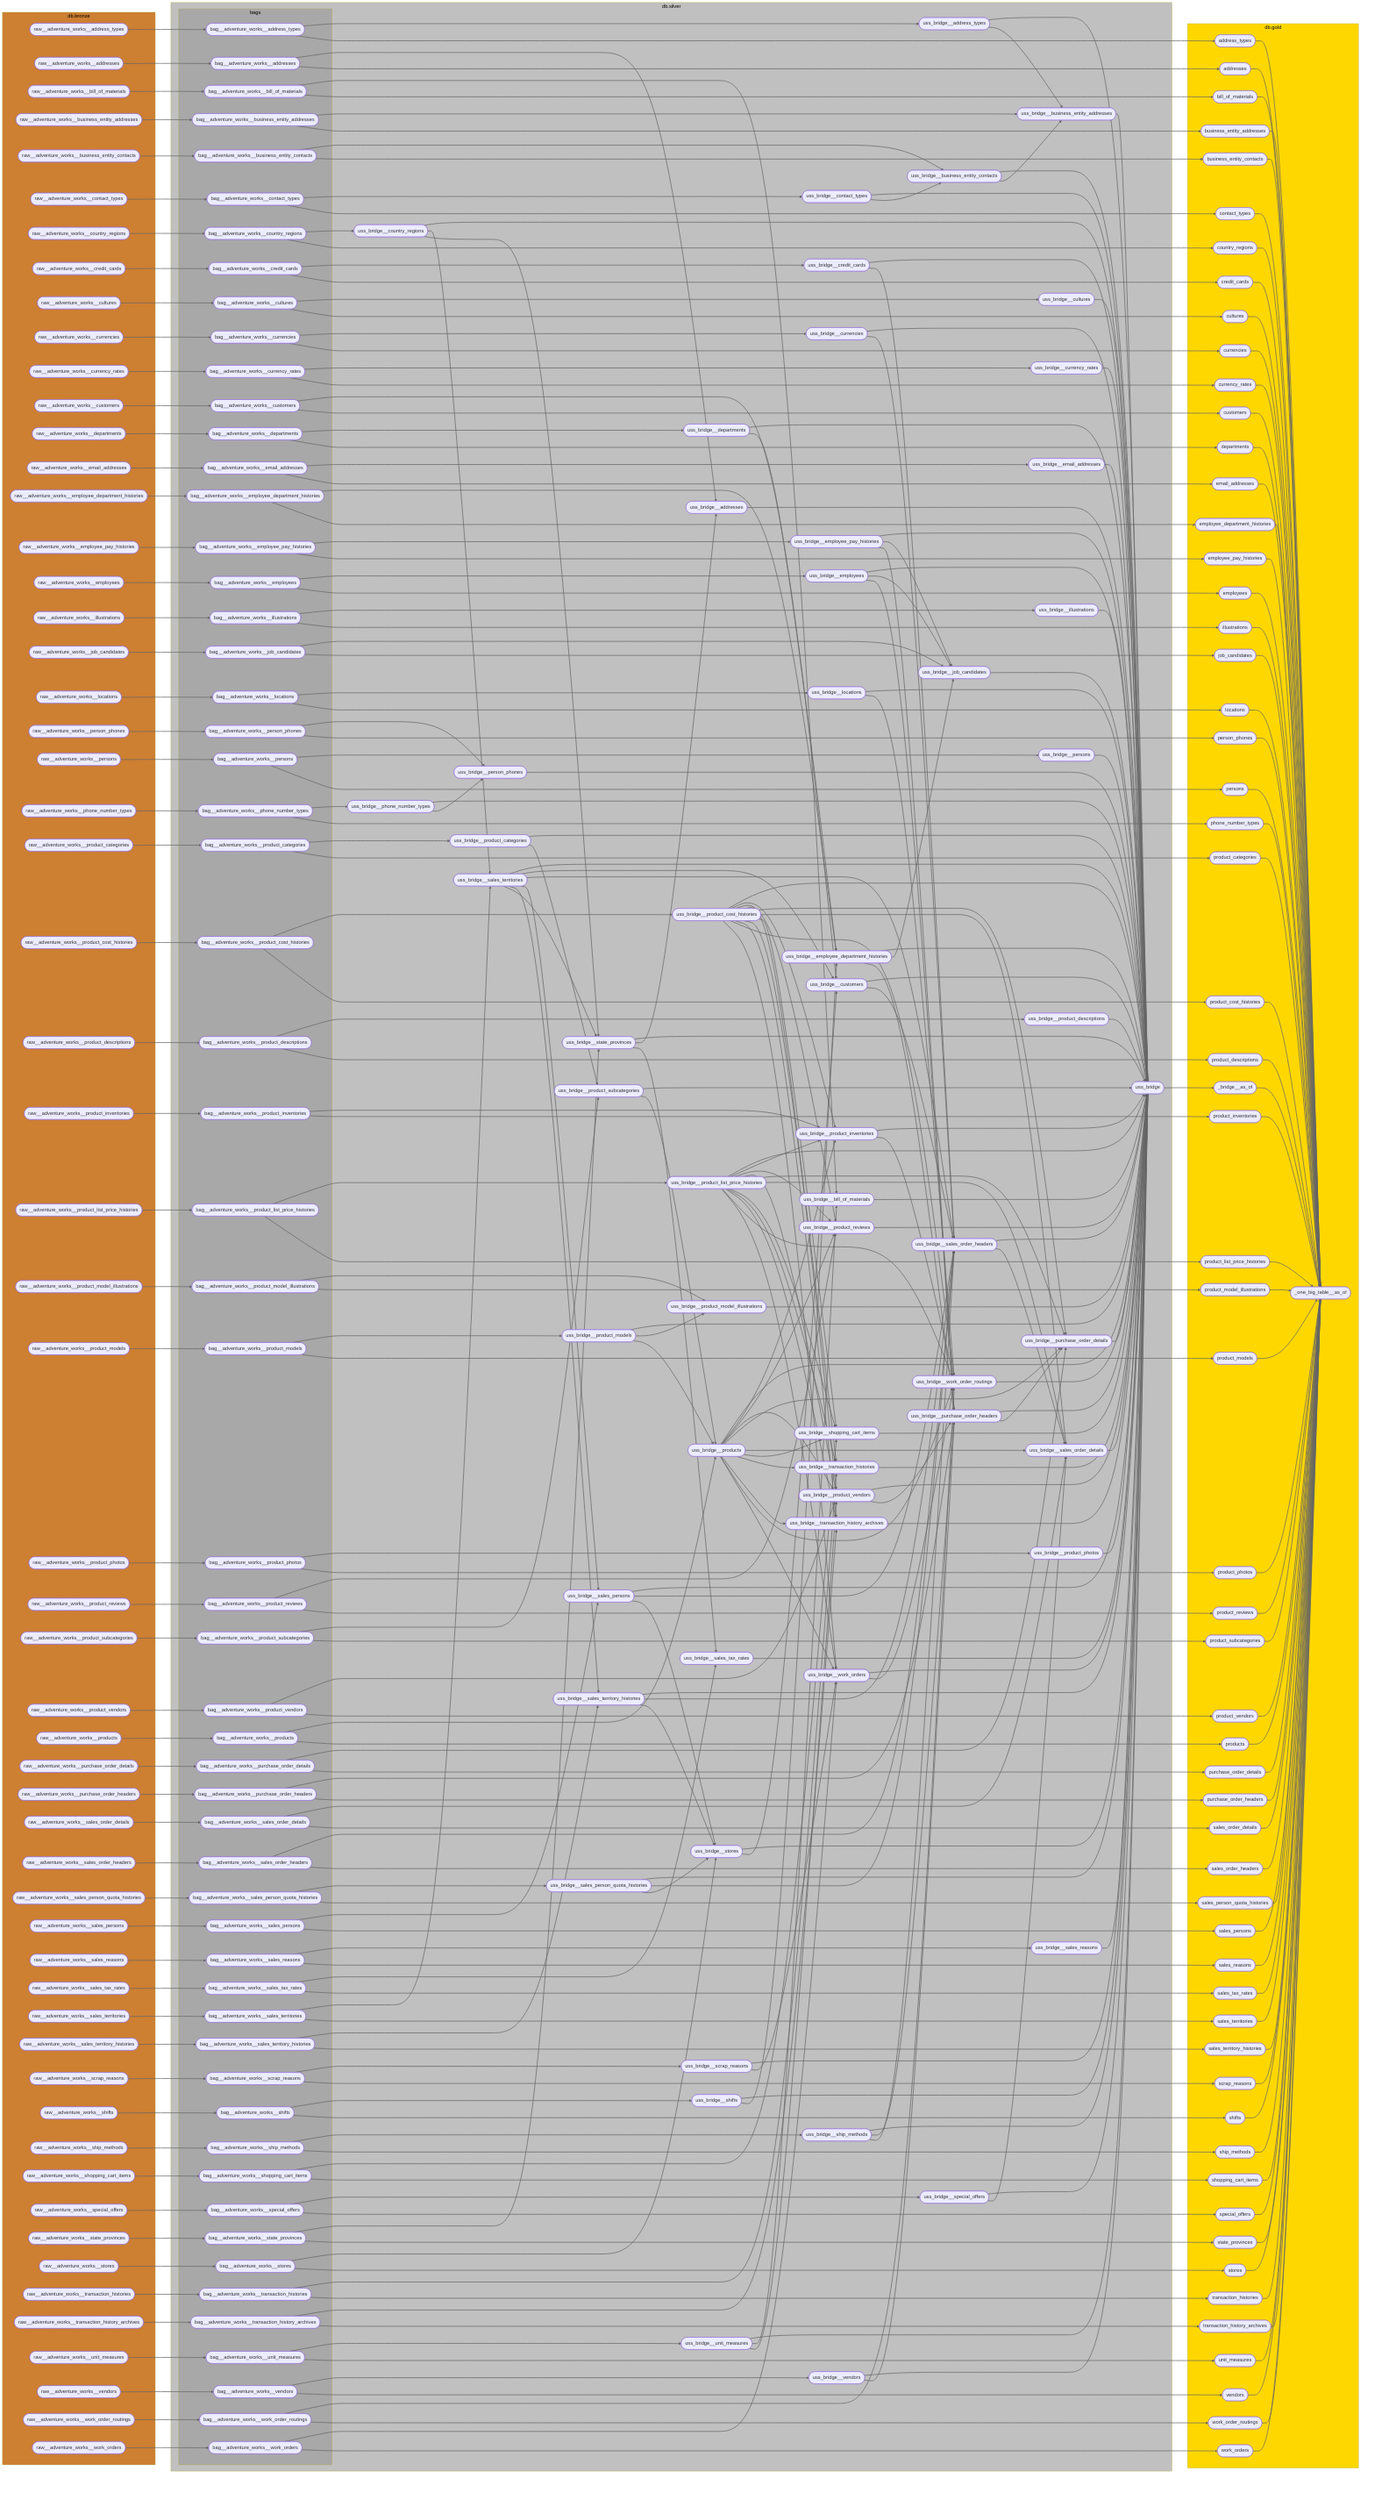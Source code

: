 flowchart LR
    subgraph db.bronze["db.bronze"]
        direction LR
        raw__adventure_works__address_types(["raw__adventure_works__address_types"])
        raw__adventure_works__addresses(["raw__adventure_works__addresses"])
        raw__adventure_works__bill_of_materials(["raw__adventure_works__bill_of_materials"])
        raw__adventure_works__business_entity_addresses(["raw__adventure_works__business_entity_addresses"])
        raw__adventure_works__business_entity_contacts(["raw__adventure_works__business_entity_contacts"])
        raw__adventure_works__contact_types(["raw__adventure_works__contact_types"])
        raw__adventure_works__country_regions(["raw__adventure_works__country_regions"])
        raw__adventure_works__credit_cards(["raw__adventure_works__credit_cards"])
        raw__adventure_works__cultures(["raw__adventure_works__cultures"])
        raw__adventure_works__currencies(["raw__adventure_works__currencies"])
        raw__adventure_works__currency_rates(["raw__adventure_works__currency_rates"])
        raw__adventure_works__customers(["raw__adventure_works__customers"])
        raw__adventure_works__departments(["raw__adventure_works__departments"])
        raw__adventure_works__email_addresses(["raw__adventure_works__email_addresses"])
        raw__adventure_works__employee_department_histories(["raw__adventure_works__employee_department_histories"])
        raw__adventure_works__employee_pay_histories(["raw__adventure_works__employee_pay_histories"])
        raw__adventure_works__employees(["raw__adventure_works__employees"])
        raw__adventure_works__illustrations(["raw__adventure_works__illustrations"])
        raw__adventure_works__job_candidates(["raw__adventure_works__job_candidates"])
        raw__adventure_works__locations(["raw__adventure_works__locations"])
        raw__adventure_works__person_phones(["raw__adventure_works__person_phones"])
        raw__adventure_works__persons(["raw__adventure_works__persons"])
        raw__adventure_works__phone_number_types(["raw__adventure_works__phone_number_types"])
        raw__adventure_works__product_categories(["raw__adventure_works__product_categories"])
        raw__adventure_works__product_cost_histories(["raw__adventure_works__product_cost_histories"])
        raw__adventure_works__product_descriptions(["raw__adventure_works__product_descriptions"])
        raw__adventure_works__product_inventories(["raw__adventure_works__product_inventories"])
        raw__adventure_works__product_list_price_histories(["raw__adventure_works__product_list_price_histories"])
        raw__adventure_works__product_model_illustrations(["raw__adventure_works__product_model_illustrations"])
        raw__adventure_works__product_models(["raw__adventure_works__product_models"])
        raw__adventure_works__product_photos(["raw__adventure_works__product_photos"])
        raw__adventure_works__product_reviews(["raw__adventure_works__product_reviews"])
        raw__adventure_works__product_subcategories(["raw__adventure_works__product_subcategories"])
        raw__adventure_works__product_vendors(["raw__adventure_works__product_vendors"])
        raw__adventure_works__products(["raw__adventure_works__products"])
        raw__adventure_works__purchase_order_details(["raw__adventure_works__purchase_order_details"])
        raw__adventure_works__purchase_order_headers(["raw__adventure_works__purchase_order_headers"])
        raw__adventure_works__sales_order_details(["raw__adventure_works__sales_order_details"])
        raw__adventure_works__sales_order_headers(["raw__adventure_works__sales_order_headers"])
        raw__adventure_works__sales_person_quota_histories(["raw__adventure_works__sales_person_quota_histories"])
        raw__adventure_works__sales_persons(["raw__adventure_works__sales_persons"])
        raw__adventure_works__sales_reasons(["raw__adventure_works__sales_reasons"])
        raw__adventure_works__sales_tax_rates(["raw__adventure_works__sales_tax_rates"])
        raw__adventure_works__sales_territories(["raw__adventure_works__sales_territories"])
        raw__adventure_works__sales_territory_histories(["raw__adventure_works__sales_territory_histories"])
        raw__adventure_works__scrap_reasons(["raw__adventure_works__scrap_reasons"])
        raw__adventure_works__shifts(["raw__adventure_works__shifts"])
        raw__adventure_works__ship_methods(["raw__adventure_works__ship_methods"])
        raw__adventure_works__shopping_cart_items(["raw__adventure_works__shopping_cart_items"])
        raw__adventure_works__special_offers(["raw__adventure_works__special_offers"])
        raw__adventure_works__state_provinces(["raw__adventure_works__state_provinces"])
        raw__adventure_works__stores(["raw__adventure_works__stores"])
        raw__adventure_works__transaction_histories(["raw__adventure_works__transaction_histories"])
        raw__adventure_works__transaction_history_archives(["raw__adventure_works__transaction_history_archives"])
        raw__adventure_works__unit_measures(["raw__adventure_works__unit_measures"])
        raw__adventure_works__vendors(["raw__adventure_works__vendors"])
        raw__adventure_works__work_order_routings(["raw__adventure_works__work_order_routings"])
        raw__adventure_works__work_orders(["raw__adventure_works__work_orders"])
    end

    subgraph db.silver["db.silver"]
        direction LR
        subgraph bags
            bag__adventure_works__address_types(["bag__adventure_works__address_types"])
            bag__adventure_works__addresses(["bag__adventure_works__addresses"])
            bag__adventure_works__bill_of_materials(["bag__adventure_works__bill_of_materials"])
            bag__adventure_works__business_entity_addresses(["bag__adventure_works__business_entity_addresses"])
            bag__adventure_works__business_entity_contacts(["bag__adventure_works__business_entity_contacts"])
            bag__adventure_works__contact_types(["bag__adventure_works__contact_types"])
            bag__adventure_works__country_regions(["bag__adventure_works__country_regions"])
            bag__adventure_works__credit_cards(["bag__adventure_works__credit_cards"])
            bag__adventure_works__cultures(["bag__adventure_works__cultures"])
            bag__adventure_works__currencies(["bag__adventure_works__currencies"])
            bag__adventure_works__currency_rates(["bag__adventure_works__currency_rates"])
            bag__adventure_works__customers(["bag__adventure_works__customers"])
            bag__adventure_works__departments(["bag__adventure_works__departments"])
            bag__adventure_works__email_addresses(["bag__adventure_works__email_addresses"])
            bag__adventure_works__employee_department_histories(["bag__adventure_works__employee_department_histories"])
            bag__adventure_works__employee_pay_histories(["bag__adventure_works__employee_pay_histories"])
            bag__adventure_works__employees(["bag__adventure_works__employees"])
            bag__adventure_works__illustrations(["bag__adventure_works__illustrations"])
            bag__adventure_works__job_candidates(["bag__adventure_works__job_candidates"])
            bag__adventure_works__locations(["bag__adventure_works__locations"])
            bag__adventure_works__person_phones(["bag__adventure_works__person_phones"])
            bag__adventure_works__persons(["bag__adventure_works__persons"])
            bag__adventure_works__phone_number_types(["bag__adventure_works__phone_number_types"])
            bag__adventure_works__product_categories(["bag__adventure_works__product_categories"])
            bag__adventure_works__product_cost_histories(["bag__adventure_works__product_cost_histories"])
            bag__adventure_works__product_descriptions(["bag__adventure_works__product_descriptions"])
            bag__adventure_works__product_inventories(["bag__adventure_works__product_inventories"])
            bag__adventure_works__product_list_price_histories(["bag__adventure_works__product_list_price_histories"])
            bag__adventure_works__product_model_illustrations(["bag__adventure_works__product_model_illustrations"])
            bag__adventure_works__product_models(["bag__adventure_works__product_models"])
            bag__adventure_works__product_photos(["bag__adventure_works__product_photos"])
            bag__adventure_works__product_reviews(["bag__adventure_works__product_reviews"])
            bag__adventure_works__product_subcategories(["bag__adventure_works__product_subcategories"])
            bag__adventure_works__product_vendors(["bag__adventure_works__product_vendors"])
            bag__adventure_works__products(["bag__adventure_works__products"])
            bag__adventure_works__purchase_order_details(["bag__adventure_works__purchase_order_details"])
            bag__adventure_works__purchase_order_headers(["bag__adventure_works__purchase_order_headers"])
            bag__adventure_works__sales_order_details(["bag__adventure_works__sales_order_details"])
            bag__adventure_works__sales_order_headers(["bag__adventure_works__sales_order_headers"])
            bag__adventure_works__sales_person_quota_histories(["bag__adventure_works__sales_person_quota_histories"])
            bag__adventure_works__sales_persons(["bag__adventure_works__sales_persons"])
            bag__adventure_works__sales_reasons(["bag__adventure_works__sales_reasons"])
            bag__adventure_works__sales_tax_rates(["bag__adventure_works__sales_tax_rates"])
            bag__adventure_works__sales_territories(["bag__adventure_works__sales_territories"])
            bag__adventure_works__sales_territory_histories(["bag__adventure_works__sales_territory_histories"])
            bag__adventure_works__scrap_reasons(["bag__adventure_works__scrap_reasons"])
            bag__adventure_works__shifts(["bag__adventure_works__shifts"])
            bag__adventure_works__ship_methods(["bag__adventure_works__ship_methods"])
            bag__adventure_works__shopping_cart_items(["bag__adventure_works__shopping_cart_items"])
            bag__adventure_works__special_offers(["bag__adventure_works__special_offers"])
            bag__adventure_works__state_provinces(["bag__adventure_works__state_provinces"])
            bag__adventure_works__stores(["bag__adventure_works__stores"])
            bag__adventure_works__transaction_histories(["bag__adventure_works__transaction_histories"])
            bag__adventure_works__transaction_history_archives(["bag__adventure_works__transaction_history_archives"])
            bag__adventure_works__unit_measures(["bag__adventure_works__unit_measures"])
            bag__adventure_works__vendors(["bag__adventure_works__vendors"])
            bag__adventure_works__work_order_routings(["bag__adventure_works__work_order_routings"])
            bag__adventure_works__work_orders(["bag__adventure_works__work_orders"])
        end
        uss_bridge(["uss_bridge"])
        uss_bridge__address_types(["uss_bridge__address_types"])
        uss_bridge__addresses(["uss_bridge__addresses"])
        uss_bridge__bill_of_materials(["uss_bridge__bill_of_materials"])
        uss_bridge__business_entity_addresses(["uss_bridge__business_entity_addresses"])
        uss_bridge__business_entity_contacts(["uss_bridge__business_entity_contacts"])
        uss_bridge__contact_types(["uss_bridge__contact_types"])
        uss_bridge__country_regions(["uss_bridge__country_regions"])
        uss_bridge__credit_cards(["uss_bridge__credit_cards"])
        uss_bridge__cultures(["uss_bridge__cultures"])
        uss_bridge__currencies(["uss_bridge__currencies"])
        uss_bridge__currency_rates(["uss_bridge__currency_rates"])
        uss_bridge__customers(["uss_bridge__customers"])
        uss_bridge__departments(["uss_bridge__departments"])
        uss_bridge__email_addresses(["uss_bridge__email_addresses"])
        uss_bridge__employee_department_histories(["uss_bridge__employee_department_histories"])
        uss_bridge__employee_pay_histories(["uss_bridge__employee_pay_histories"])
        uss_bridge__employees(["uss_bridge__employees"])
        uss_bridge__illustrations(["uss_bridge__illustrations"])
        uss_bridge__job_candidates(["uss_bridge__job_candidates"])
        uss_bridge__locations(["uss_bridge__locations"])
        uss_bridge__person_phones(["uss_bridge__person_phones"])
        uss_bridge__persons(["uss_bridge__persons"])
        uss_bridge__phone_number_types(["uss_bridge__phone_number_types"])
        uss_bridge__product_categories(["uss_bridge__product_categories"])
        uss_bridge__product_cost_histories(["uss_bridge__product_cost_histories"])
        uss_bridge__product_descriptions(["uss_bridge__product_descriptions"])
        uss_bridge__product_inventories(["uss_bridge__product_inventories"])
        uss_bridge__product_list_price_histories(["uss_bridge__product_list_price_histories"])
        uss_bridge__product_model_illustrations(["uss_bridge__product_model_illustrations"])
        uss_bridge__product_models(["uss_bridge__product_models"])
        uss_bridge__product_photos(["uss_bridge__product_photos"])
        uss_bridge__product_reviews(["uss_bridge__product_reviews"])
        uss_bridge__product_subcategories(["uss_bridge__product_subcategories"])
        uss_bridge__product_vendors(["uss_bridge__product_vendors"])
        uss_bridge__products(["uss_bridge__products"])
        uss_bridge__purchase_order_details(["uss_bridge__purchase_order_details"])
        uss_bridge__purchase_order_headers(["uss_bridge__purchase_order_headers"])
        uss_bridge__sales_order_details(["uss_bridge__sales_order_details"])
        uss_bridge__sales_order_headers(["uss_bridge__sales_order_headers"])
        uss_bridge__sales_person_quota_histories(["uss_bridge__sales_person_quota_histories"])
        uss_bridge__sales_persons(["uss_bridge__sales_persons"])
        uss_bridge__sales_reasons(["uss_bridge__sales_reasons"])
        uss_bridge__sales_tax_rates(["uss_bridge__sales_tax_rates"])
        uss_bridge__sales_territories(["uss_bridge__sales_territories"])
        uss_bridge__sales_territory_histories(["uss_bridge__sales_territory_histories"])
        uss_bridge__scrap_reasons(["uss_bridge__scrap_reasons"])
        uss_bridge__shifts(["uss_bridge__shifts"])
        uss_bridge__ship_methods(["uss_bridge__ship_methods"])
        uss_bridge__shopping_cart_items(["uss_bridge__shopping_cart_items"])
        uss_bridge__special_offers(["uss_bridge__special_offers"])
        uss_bridge__state_provinces(["uss_bridge__state_provinces"])
        uss_bridge__stores(["uss_bridge__stores"])
        uss_bridge__transaction_histories(["uss_bridge__transaction_histories"])
        uss_bridge__transaction_history_archives(["uss_bridge__transaction_history_archives"])
        uss_bridge__unit_measures(["uss_bridge__unit_measures"])
        uss_bridge__vendors(["uss_bridge__vendors"])
        uss_bridge__work_order_routings(["uss_bridge__work_order_routings"])
        uss_bridge__work_orders(["uss_bridge__work_orders"])
    end

    subgraph db.gold["db.gold"]
        direction LR
        _bridge__as_of(["_bridge__as_of"])
        _one_big_table__as_of(["_one_big_table__as_of"])
        address_types(["address_types"])
        addresses(["addresses"])
        bill_of_materials(["bill_of_materials"])
        business_entity_addresses(["business_entity_addresses"])
        business_entity_contacts(["business_entity_contacts"])
        contact_types(["contact_types"])
        country_regions(["country_regions"])
        credit_cards(["credit_cards"])
        cultures(["cultures"])
        currencies(["currencies"])
        currency_rates(["currency_rates"])
        customers(["customers"])
        departments(["departments"])
        email_addresses(["email_addresses"])
        employee_department_histories(["employee_department_histories"])
        employee_pay_histories(["employee_pay_histories"])
        employees(["employees"])
        illustrations(["illustrations"])
        job_candidates(["job_candidates"])
        locations(["locations"])
        person_phones(["person_phones"])
        persons(["persons"])
        phone_number_types(["phone_number_types"])
        product_categories(["product_categories"])
        product_cost_histories(["product_cost_histories"])
        product_descriptions(["product_descriptions"])
        product_inventories(["product_inventories"])
        product_list_price_histories(["product_list_price_histories"])
        product_model_illustrations(["product_model_illustrations"])
        product_models(["product_models"])
        product_photos(["product_photos"])
        product_reviews(["product_reviews"])
        product_subcategories(["product_subcategories"])
        product_vendors(["product_vendors"])
        products(["products"])
        purchase_order_details(["purchase_order_details"])
        purchase_order_headers(["purchase_order_headers"])
        sales_order_details(["sales_order_details"])
        sales_order_headers(["sales_order_headers"])
        sales_person_quota_histories(["sales_person_quota_histories"])
        sales_persons(["sales_persons"])
        sales_reasons(["sales_reasons"])
        sales_tax_rates(["sales_tax_rates"])
        sales_territories(["sales_territories"])
        sales_territory_histories(["sales_territory_histories"])
        scrap_reasons(["scrap_reasons"])
        shifts(["shifts"])
        ship_methods(["ship_methods"])
        shopping_cart_items(["shopping_cart_items"])
        special_offers(["special_offers"])
        state_provinces(["state_provinces"])
        stores(["stores"])
        transaction_histories(["transaction_histories"])
        transaction_history_archives(["transaction_history_archives"])
        unit_measures(["unit_measures"])
        vendors(["vendors"])
        work_order_routings(["work_order_routings"])
        work_orders(["work_orders"])
    end

    %% db.bronze -> db.silver
    raw__adventure_works__address_types --> bag__adventure_works__address_types
    raw__adventure_works__addresses --> bag__adventure_works__addresses
    raw__adventure_works__bill_of_materials --> bag__adventure_works__bill_of_materials
    raw__adventure_works__business_entity_addresses --> bag__adventure_works__business_entity_addresses
    raw__adventure_works__business_entity_contacts --> bag__adventure_works__business_entity_contacts
    raw__adventure_works__contact_types --> bag__adventure_works__contact_types
    raw__adventure_works__country_regions --> bag__adventure_works__country_regions
    raw__adventure_works__credit_cards --> bag__adventure_works__credit_cards
    raw__adventure_works__cultures --> bag__adventure_works__cultures
    raw__adventure_works__currencies --> bag__adventure_works__currencies
    raw__adventure_works__currency_rates --> bag__adventure_works__currency_rates
    raw__adventure_works__customers --> bag__adventure_works__customers
    raw__adventure_works__departments --> bag__adventure_works__departments
    raw__adventure_works__email_addresses --> bag__adventure_works__email_addresses
    raw__adventure_works__employee_department_histories --> bag__adventure_works__employee_department_histories
    raw__adventure_works__employee_pay_histories --> bag__adventure_works__employee_pay_histories
    raw__adventure_works__employees --> bag__adventure_works__employees
    raw__adventure_works__illustrations --> bag__adventure_works__illustrations
    raw__adventure_works__job_candidates --> bag__adventure_works__job_candidates
    raw__adventure_works__locations --> bag__adventure_works__locations
    raw__adventure_works__person_phones --> bag__adventure_works__person_phones
    raw__adventure_works__persons --> bag__adventure_works__persons
    raw__adventure_works__phone_number_types --> bag__adventure_works__phone_number_types
    raw__adventure_works__product_categories --> bag__adventure_works__product_categories
    raw__adventure_works__product_cost_histories --> bag__adventure_works__product_cost_histories
    raw__adventure_works__product_descriptions --> bag__adventure_works__product_descriptions
    raw__adventure_works__product_inventories --> bag__adventure_works__product_inventories
    raw__adventure_works__product_list_price_histories --> bag__adventure_works__product_list_price_histories
    raw__adventure_works__product_model_illustrations --> bag__adventure_works__product_model_illustrations
    raw__adventure_works__product_models --> bag__adventure_works__product_models
    raw__adventure_works__product_photos --> bag__adventure_works__product_photos
    raw__adventure_works__product_reviews --> bag__adventure_works__product_reviews
    raw__adventure_works__product_subcategories --> bag__adventure_works__product_subcategories
    raw__adventure_works__product_vendors --> bag__adventure_works__product_vendors
    raw__adventure_works__products --> bag__adventure_works__products
    raw__adventure_works__purchase_order_details --> bag__adventure_works__purchase_order_details
    raw__adventure_works__purchase_order_headers --> bag__adventure_works__purchase_order_headers
    raw__adventure_works__sales_order_details --> bag__adventure_works__sales_order_details
    raw__adventure_works__sales_order_headers --> bag__adventure_works__sales_order_headers
    raw__adventure_works__sales_person_quota_histories --> bag__adventure_works__sales_person_quota_histories
    raw__adventure_works__sales_persons --> bag__adventure_works__sales_persons
    raw__adventure_works__sales_reasons --> bag__adventure_works__sales_reasons
    raw__adventure_works__sales_tax_rates --> bag__adventure_works__sales_tax_rates
    raw__adventure_works__sales_territories --> bag__adventure_works__sales_territories
    raw__adventure_works__sales_territory_histories --> bag__adventure_works__sales_territory_histories
    raw__adventure_works__scrap_reasons --> bag__adventure_works__scrap_reasons
    raw__adventure_works__shifts --> bag__adventure_works__shifts
    raw__adventure_works__ship_methods --> bag__adventure_works__ship_methods
    raw__adventure_works__shopping_cart_items --> bag__adventure_works__shopping_cart_items
    raw__adventure_works__special_offers --> bag__adventure_works__special_offers
    raw__adventure_works__state_provinces --> bag__adventure_works__state_provinces
    raw__adventure_works__stores --> bag__adventure_works__stores
    raw__adventure_works__transaction_histories --> bag__adventure_works__transaction_histories
    raw__adventure_works__transaction_history_archives --> bag__adventure_works__transaction_history_archives
    raw__adventure_works__unit_measures --> bag__adventure_works__unit_measures
    raw__adventure_works__vendors --> bag__adventure_works__vendors
    raw__adventure_works__work_order_routings --> bag__adventure_works__work_order_routings
    raw__adventure_works__work_orders --> bag__adventure_works__work_orders

    %% db.silver -> db.silver
    bag__adventure_works__address_types --> uss_bridge__address_types
    bag__adventure_works__addresses --> uss_bridge__addresses
    bag__adventure_works__bill_of_materials --> uss_bridge__bill_of_materials
    bag__adventure_works__business_entity_addresses --> uss_bridge__business_entity_addresses
    bag__adventure_works__business_entity_contacts --> uss_bridge__business_entity_contacts
    bag__adventure_works__contact_types --> uss_bridge__contact_types
    bag__adventure_works__country_regions --> uss_bridge__country_regions
    bag__adventure_works__credit_cards --> uss_bridge__credit_cards
    bag__adventure_works__cultures --> uss_bridge__cultures
    bag__adventure_works__currencies --> uss_bridge__currencies
    bag__adventure_works__currency_rates --> uss_bridge__currency_rates
    bag__adventure_works__customers --> uss_bridge__customers
    bag__adventure_works__departments --> uss_bridge__departments
    bag__adventure_works__email_addresses --> uss_bridge__email_addresses
    bag__adventure_works__employee_department_histories --> uss_bridge__employee_department_histories
    bag__adventure_works__employee_pay_histories --> uss_bridge__employee_pay_histories
    bag__adventure_works__employees --> uss_bridge__employees
    bag__adventure_works__illustrations --> uss_bridge__illustrations
    bag__adventure_works__job_candidates --> uss_bridge__job_candidates
    bag__adventure_works__locations --> uss_bridge__locations
    bag__adventure_works__person_phones --> uss_bridge__person_phones
    bag__adventure_works__persons --> uss_bridge__persons
    bag__adventure_works__phone_number_types --> uss_bridge__phone_number_types
    bag__adventure_works__product_categories --> uss_bridge__product_categories
    bag__adventure_works__product_cost_histories --> uss_bridge__product_cost_histories
    bag__adventure_works__product_descriptions --> uss_bridge__product_descriptions
    bag__adventure_works__product_inventories --> uss_bridge__product_inventories
    bag__adventure_works__product_list_price_histories --> uss_bridge__product_list_price_histories
    bag__adventure_works__product_model_illustrations --> uss_bridge__product_model_illustrations
    bag__adventure_works__product_models --> uss_bridge__product_models
    bag__adventure_works__product_photos --> uss_bridge__product_photos
    bag__adventure_works__product_reviews --> uss_bridge__product_reviews
    bag__adventure_works__product_subcategories --> uss_bridge__product_subcategories
    bag__adventure_works__product_vendors --> uss_bridge__product_vendors
    bag__adventure_works__products --> uss_bridge__products
    bag__adventure_works__purchase_order_details --> uss_bridge__purchase_order_details
    bag__adventure_works__purchase_order_headers --> uss_bridge__purchase_order_headers
    bag__adventure_works__sales_order_details --> uss_bridge__sales_order_details
    bag__adventure_works__sales_order_headers --> uss_bridge__sales_order_headers
    bag__adventure_works__sales_person_quota_histories --> uss_bridge__sales_person_quota_histories
    bag__adventure_works__sales_persons --> uss_bridge__sales_persons
    bag__adventure_works__sales_reasons --> uss_bridge__sales_reasons
    bag__adventure_works__sales_tax_rates --> uss_bridge__sales_tax_rates
    bag__adventure_works__sales_territories --> uss_bridge__sales_territories
    bag__adventure_works__sales_territory_histories --> uss_bridge__sales_territory_histories
    bag__adventure_works__scrap_reasons --> uss_bridge__scrap_reasons
    bag__adventure_works__shifts --> uss_bridge__shifts
    bag__adventure_works__ship_methods --> uss_bridge__ship_methods
    bag__adventure_works__shopping_cart_items --> uss_bridge__shopping_cart_items
    bag__adventure_works__special_offers --> uss_bridge__special_offers
    bag__adventure_works__state_provinces --> uss_bridge__state_provinces
    bag__adventure_works__stores --> uss_bridge__stores
    bag__adventure_works__transaction_histories --> uss_bridge__transaction_histories
    bag__adventure_works__transaction_history_archives --> uss_bridge__transaction_history_archives
    bag__adventure_works__unit_measures --> uss_bridge__unit_measures
    bag__adventure_works__vendors --> uss_bridge__vendors
    bag__adventure_works__work_order_routings --> uss_bridge__work_order_routings
    bag__adventure_works__work_orders --> uss_bridge__work_orders
    uss_bridge__address_types --> uss_bridge
    uss_bridge__address_types --> uss_bridge__business_entity_addresses
    uss_bridge__addresses --> uss_bridge
    uss_bridge__bill_of_materials --> uss_bridge
    uss_bridge__business_entity_addresses --> uss_bridge
    uss_bridge__business_entity_contacts --> uss_bridge
    uss_bridge__business_entity_contacts --> uss_bridge__business_entity_addresses
    uss_bridge__contact_types --> uss_bridge
    uss_bridge__contact_types --> uss_bridge__business_entity_contacts
    uss_bridge__country_regions --> uss_bridge
    uss_bridge__country_regions --> uss_bridge__sales_territories
    uss_bridge__country_regions --> uss_bridge__state_provinces
    uss_bridge__credit_cards --> uss_bridge
    uss_bridge__credit_cards --> uss_bridge__sales_order_headers
    uss_bridge__cultures --> uss_bridge
    uss_bridge__currencies --> uss_bridge
    uss_bridge__currencies --> uss_bridge__sales_order_headers
    uss_bridge__currency_rates --> uss_bridge
    uss_bridge__customers --> uss_bridge
    uss_bridge__customers --> uss_bridge__sales_order_headers
    uss_bridge__departments --> uss_bridge
    uss_bridge__departments --> uss_bridge__employee_department_histories
    uss_bridge__email_addresses --> uss_bridge
    uss_bridge__employee_department_histories --> uss_bridge
    uss_bridge__employee_department_histories --> uss_bridge__job_candidates
    uss_bridge__employee_department_histories --> uss_bridge__purchase_order_headers
    uss_bridge__employee_pay_histories --> uss_bridge
    uss_bridge__employee_pay_histories --> uss_bridge__job_candidates
    uss_bridge__employee_pay_histories --> uss_bridge__purchase_order_headers
    uss_bridge__employees --> uss_bridge
    uss_bridge__employees --> uss_bridge__job_candidates
    uss_bridge__employees --> uss_bridge__purchase_order_headers
    uss_bridge__illustrations --> uss_bridge
    uss_bridge__job_candidates --> uss_bridge
    uss_bridge__locations --> uss_bridge
    uss_bridge__locations --> uss_bridge__work_order_routings
    uss_bridge__person_phones --> uss_bridge
    uss_bridge__persons --> uss_bridge
    uss_bridge__phone_number_types --> uss_bridge
    uss_bridge__phone_number_types --> uss_bridge__person_phones
    uss_bridge__product_categories --> uss_bridge
    uss_bridge__product_categories --> uss_bridge__product_subcategories
    uss_bridge__product_cost_histories --> uss_bridge
    uss_bridge__product_cost_histories --> uss_bridge__product_inventories
    uss_bridge__product_cost_histories --> uss_bridge__product_reviews
    uss_bridge__product_cost_histories --> uss_bridge__product_vendors
    uss_bridge__product_cost_histories --> uss_bridge__purchase_order_details
    uss_bridge__product_cost_histories --> uss_bridge__sales_order_details
    uss_bridge__product_cost_histories --> uss_bridge__shopping_cart_items
    uss_bridge__product_cost_histories --> uss_bridge__transaction_histories
    uss_bridge__product_cost_histories --> uss_bridge__transaction_history_archives
    uss_bridge__product_cost_histories --> uss_bridge__work_order_routings
    uss_bridge__product_cost_histories --> uss_bridge__work_orders
    uss_bridge__product_descriptions --> uss_bridge
    uss_bridge__product_inventories --> uss_bridge
    uss_bridge__product_inventories --> uss_bridge__work_order_routings
    uss_bridge__product_list_price_histories --> uss_bridge
    uss_bridge__product_list_price_histories --> uss_bridge__product_inventories
    uss_bridge__product_list_price_histories --> uss_bridge__product_reviews
    uss_bridge__product_list_price_histories --> uss_bridge__product_vendors
    uss_bridge__product_list_price_histories --> uss_bridge__purchase_order_details
    uss_bridge__product_list_price_histories --> uss_bridge__sales_order_details
    uss_bridge__product_list_price_histories --> uss_bridge__shopping_cart_items
    uss_bridge__product_list_price_histories --> uss_bridge__transaction_histories
    uss_bridge__product_list_price_histories --> uss_bridge__transaction_history_archives
    uss_bridge__product_list_price_histories --> uss_bridge__work_order_routings
    uss_bridge__product_list_price_histories --> uss_bridge__work_orders
    uss_bridge__product_model_illustrations --> uss_bridge
    uss_bridge__product_models --> uss_bridge
    uss_bridge__product_models --> uss_bridge__product_model_illustrations
    uss_bridge__product_models --> uss_bridge__products
    uss_bridge__product_photos --> uss_bridge
    uss_bridge__product_reviews --> uss_bridge
    uss_bridge__product_subcategories --> uss_bridge
    uss_bridge__product_subcategories --> uss_bridge__products
    uss_bridge__product_vendors --> uss_bridge
    uss_bridge__product_vendors --> uss_bridge__purchase_order_headers
    uss_bridge__products --> uss_bridge
    uss_bridge__products --> uss_bridge__product_inventories
    uss_bridge__products --> uss_bridge__product_reviews
    uss_bridge__products --> uss_bridge__product_vendors
    uss_bridge__products --> uss_bridge__purchase_order_details
    uss_bridge__products --> uss_bridge__sales_order_details
    uss_bridge__products --> uss_bridge__shopping_cart_items
    uss_bridge__products --> uss_bridge__transaction_histories
    uss_bridge__products --> uss_bridge__transaction_history_archives
    uss_bridge__products --> uss_bridge__work_order_routings
    uss_bridge__products --> uss_bridge__work_orders
    uss_bridge__purchase_order_details --> uss_bridge
    uss_bridge__purchase_order_headers --> uss_bridge
    uss_bridge__purchase_order_headers --> uss_bridge__purchase_order_details
    uss_bridge__sales_order_details --> uss_bridge
    uss_bridge__sales_order_headers --> uss_bridge
    uss_bridge__sales_order_headers --> uss_bridge__sales_order_details
    uss_bridge__sales_person_quota_histories --> uss_bridge
    uss_bridge__sales_person_quota_histories --> uss_bridge__sales_order_headers
    uss_bridge__sales_person_quota_histories --> uss_bridge__stores
    uss_bridge__sales_persons --> uss_bridge
    uss_bridge__sales_persons --> uss_bridge__sales_order_headers
    uss_bridge__sales_persons --> uss_bridge__stores
    uss_bridge__sales_reasons --> uss_bridge
    uss_bridge__sales_tax_rates --> uss_bridge
    uss_bridge__sales_territories --> uss_bridge
    uss_bridge__sales_territories --> uss_bridge__customers
    uss_bridge__sales_territories --> uss_bridge__sales_order_headers
    uss_bridge__sales_territories --> uss_bridge__sales_persons
    uss_bridge__sales_territories --> uss_bridge__sales_territory_histories
    uss_bridge__sales_territories --> uss_bridge__state_provinces
    uss_bridge__sales_territory_histories --> uss_bridge
    uss_bridge__sales_territory_histories --> uss_bridge__sales_order_headers
    uss_bridge__sales_territory_histories --> uss_bridge__stores
    uss_bridge__scrap_reasons --> uss_bridge
    uss_bridge__scrap_reasons --> uss_bridge__work_orders
    uss_bridge__shifts --> uss_bridge
    uss_bridge__shifts --> uss_bridge__employee_department_histories
    uss_bridge__ship_methods --> uss_bridge
    uss_bridge__ship_methods --> uss_bridge__purchase_order_headers
    uss_bridge__ship_methods --> uss_bridge__sales_order_headers
    uss_bridge__shopping_cart_items --> uss_bridge
    uss_bridge__special_offers --> uss_bridge
    uss_bridge__special_offers --> uss_bridge__sales_order_details
    uss_bridge__state_provinces --> uss_bridge
    uss_bridge__state_provinces --> uss_bridge__addresses
    uss_bridge__state_provinces --> uss_bridge__sales_tax_rates
    uss_bridge__stores --> uss_bridge
    uss_bridge__stores --> uss_bridge__customers
    uss_bridge__transaction_histories --> uss_bridge
    uss_bridge__transaction_history_archives --> uss_bridge
    uss_bridge__unit_measures --> uss_bridge
    uss_bridge__unit_measures --> uss_bridge__bill_of_materials
    uss_bridge__unit_measures --> uss_bridge__product_vendors
    uss_bridge__vendors --> uss_bridge
    uss_bridge__vendors --> uss_bridge__purchase_order_headers
    uss_bridge__work_order_routings --> uss_bridge
    uss_bridge__work_orders --> uss_bridge
    uss_bridge__work_orders --> uss_bridge__work_order_routings

    %% db.silver -> db.gold
    bag__adventure_works__address_types --> address_types
    bag__adventure_works__addresses --> addresses
    bag__adventure_works__bill_of_materials --> bill_of_materials
    bag__adventure_works__business_entity_addresses --> business_entity_addresses
    bag__adventure_works__business_entity_contacts --> business_entity_contacts
    bag__adventure_works__contact_types --> contact_types
    bag__adventure_works__country_regions --> country_regions
    bag__adventure_works__credit_cards --> credit_cards
    bag__adventure_works__cultures --> cultures
    bag__adventure_works__currencies --> currencies
    bag__adventure_works__currency_rates --> currency_rates
    bag__adventure_works__customers --> customers
    bag__adventure_works__departments --> departments
    bag__adventure_works__email_addresses --> email_addresses
    bag__adventure_works__employee_department_histories --> employee_department_histories
    bag__adventure_works__employee_pay_histories --> employee_pay_histories
    bag__adventure_works__employees --> employees
    bag__adventure_works__illustrations --> illustrations
    bag__adventure_works__job_candidates --> job_candidates
    bag__adventure_works__locations --> locations
    bag__adventure_works__person_phones --> person_phones
    bag__adventure_works__persons --> persons
    bag__adventure_works__phone_number_types --> phone_number_types
    bag__adventure_works__product_categories --> product_categories
    bag__adventure_works__product_cost_histories --> product_cost_histories
    bag__adventure_works__product_descriptions --> product_descriptions
    bag__adventure_works__product_inventories --> product_inventories
    bag__adventure_works__product_list_price_histories --> product_list_price_histories
    bag__adventure_works__product_model_illustrations --> product_model_illustrations
    bag__adventure_works__product_models --> product_models
    bag__adventure_works__product_photos --> product_photos
    bag__adventure_works__product_reviews --> product_reviews
    bag__adventure_works__product_subcategories --> product_subcategories
    bag__adventure_works__product_vendors --> product_vendors
    bag__adventure_works__products --> products
    bag__adventure_works__purchase_order_details --> purchase_order_details
    bag__adventure_works__purchase_order_headers --> purchase_order_headers
    bag__adventure_works__sales_order_details --> sales_order_details
    bag__adventure_works__sales_order_headers --> sales_order_headers
    bag__adventure_works__sales_person_quota_histories --> sales_person_quota_histories
    bag__adventure_works__sales_persons --> sales_persons
    bag__adventure_works__sales_reasons --> sales_reasons
    bag__adventure_works__sales_tax_rates --> sales_tax_rates
    bag__adventure_works__sales_territories --> sales_territories
    bag__adventure_works__sales_territory_histories --> sales_territory_histories
    bag__adventure_works__scrap_reasons --> scrap_reasons
    bag__adventure_works__shifts --> shifts
    bag__adventure_works__ship_methods --> ship_methods
    bag__adventure_works__shopping_cart_items --> shopping_cart_items
    bag__adventure_works__special_offers --> special_offers
    bag__adventure_works__state_provinces --> state_provinces
    bag__adventure_works__stores --> stores
    bag__adventure_works__transaction_histories --> transaction_histories
    bag__adventure_works__transaction_history_archives --> transaction_history_archives
    bag__adventure_works__unit_measures --> unit_measures
    bag__adventure_works__vendors --> vendors
    bag__adventure_works__work_order_routings --> work_order_routings
    bag__adventure_works__work_orders --> work_orders
    uss_bridge --> _bridge__as_of

    %% db.gold -> db.gold
    _bridge__as_of --> _one_big_table__as_of
    address_types --> _one_big_table__as_of
    addresses --> _one_big_table__as_of
    bill_of_materials --> _one_big_table__as_of
    business_entity_addresses --> _one_big_table__as_of
    business_entity_contacts --> _one_big_table__as_of
    contact_types --> _one_big_table__as_of
    country_regions --> _one_big_table__as_of
    credit_cards --> _one_big_table__as_of
    cultures --> _one_big_table__as_of
    currencies --> _one_big_table__as_of
    currency_rates --> _one_big_table__as_of
    customers --> _one_big_table__as_of
    departments --> _one_big_table__as_of
    email_addresses --> _one_big_table__as_of
    employee_department_histories --> _one_big_table__as_of
    employee_pay_histories --> _one_big_table__as_of
    employees --> _one_big_table__as_of
    illustrations --> _one_big_table__as_of
    job_candidates --> _one_big_table__as_of
    locations --> _one_big_table__as_of
    person_phones --> _one_big_table__as_of
    persons --> _one_big_table__as_of
    phone_number_types --> _one_big_table__as_of
    product_categories --> _one_big_table__as_of
    product_cost_histories --> _one_big_table__as_of
    product_descriptions --> _one_big_table__as_of
    product_inventories --> _one_big_table__as_of
    product_list_price_histories --> _one_big_table__as_of
    product_model_illustrations --> _one_big_table__as_of
    product_models --> _one_big_table__as_of
    product_photos --> _one_big_table__as_of
    product_reviews --> _one_big_table__as_of
    product_subcategories --> _one_big_table__as_of
    product_vendors --> _one_big_table__as_of
    products --> _one_big_table__as_of
    purchase_order_details --> _one_big_table__as_of
    purchase_order_headers --> _one_big_table__as_of
    sales_order_details --> _one_big_table__as_of
    sales_order_headers --> _one_big_table__as_of
    sales_person_quota_histories --> _one_big_table__as_of
    sales_persons --> _one_big_table__as_of
    sales_reasons --> _one_big_table__as_of
    sales_tax_rates --> _one_big_table__as_of
    sales_territories --> _one_big_table__as_of
    sales_territory_histories --> _one_big_table__as_of
    scrap_reasons --> _one_big_table__as_of
    shifts --> _one_big_table__as_of
    ship_methods --> _one_big_table__as_of
    shopping_cart_items --> _one_big_table__as_of
    special_offers --> _one_big_table__as_of
    state_provinces --> _one_big_table__as_of
    stores --> _one_big_table__as_of
    transaction_histories --> _one_big_table__as_of
    transaction_history_archives --> _one_big_table__as_of
    unit_measures --> _one_big_table__as_of
    vendors --> _one_big_table__as_of
    work_order_routings --> _one_big_table__as_of
    work_orders --> _one_big_table__as_of
    
    linkStyle default stroke:#666,stroke-width:2px

    %% Bronze shades
    classDef bronze_classic fill:#CD7F32,color:black
    classDef bronze_dark fill:#B87333,color:black
    classDef bronze_light fill:#E09756,color:black
    classDef bronze_antique fill:#966B47,color:black
    
    %% Silver shades
    classDef silver_classic fill:#C0C0C0,color:black
    classDef silver_dark fill:#A8A8A8,color:black
    classDef silver_light fill:#D8D8D8,color:black
    classDef silver_antique fill:#B4B4B4,color:black
    
    %% Gold shades
    classDef gold_classic fill:#FFD700,color:black
    classDef gold_dark fill:#DAA520,color:black
    classDef gold_light fill:#FFE55C,color:black
    classDef gold_antique fill:#CFB53B,color:black

    class db.bronze bronze_classic
    class db.silver silver_classic
    class bags silver_dark
    class db.gold gold_classic